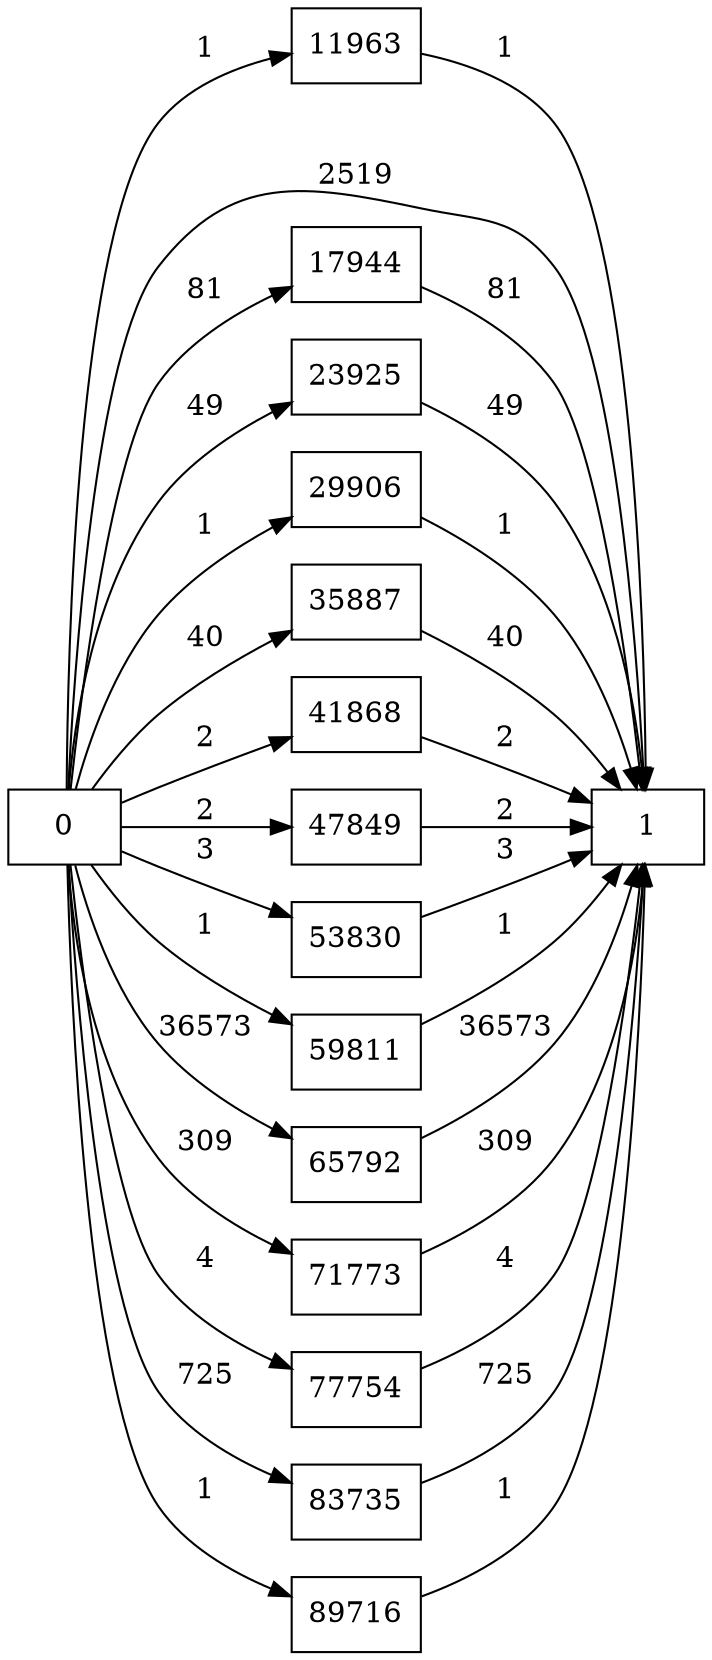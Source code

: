 digraph {
	graph [rankdir=LR]
	node [shape=rectangle]
	11963 -> 1 [label=1]
	17944 -> 1 [label=81]
	23925 -> 1 [label=49]
	29906 -> 1 [label=1]
	35887 -> 1 [label=40]
	41868 -> 1 [label=2]
	47849 -> 1 [label=2]
	53830 -> 1 [label=3]
	59811 -> 1 [label=1]
	65792 -> 1 [label=36573]
	71773 -> 1 [label=309]
	77754 -> 1 [label=4]
	83735 -> 1 [label=725]
	89716 -> 1 [label=1]
	0 -> 1 [label=2519]
	0 -> 11963 [label=1]
	0 -> 17944 [label=81]
	0 -> 23925 [label=49]
	0 -> 29906 [label=1]
	0 -> 35887 [label=40]
	0 -> 41868 [label=2]
	0 -> 47849 [label=2]
	0 -> 53830 [label=3]
	0 -> 59811 [label=1]
	0 -> 65792 [label=36573]
	0 -> 71773 [label=309]
	0 -> 77754 [label=4]
	0 -> 83735 [label=725]
	0 -> 89716 [label=1]
}
